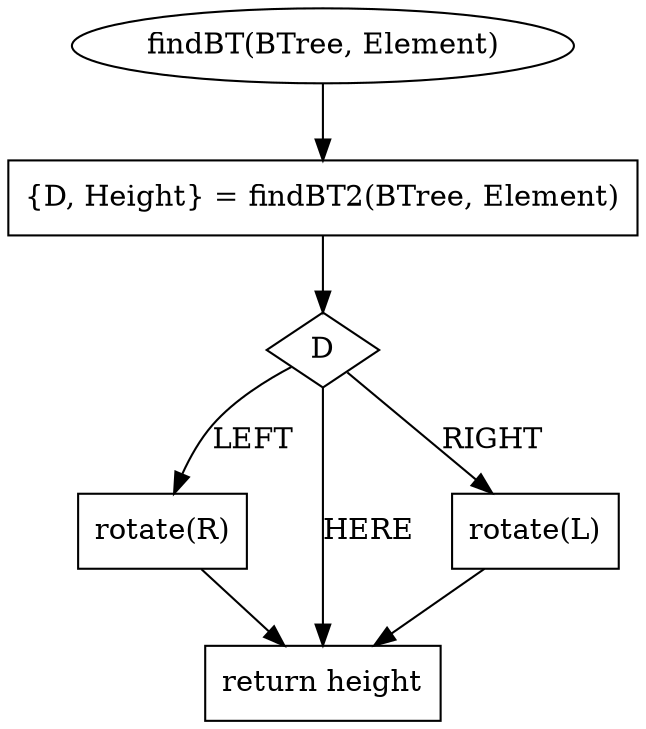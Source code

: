 digraph G{
node [shape = box];
find [label = "findBT(BTree, Element)" shape = ellipse]
find -> find2
find2 [label = "{D, Height} = findBT2(BTree, Element)"]
find2 -> a1
a1 [label = "D" shape = diamond]
a1 -> nleft[label = "LEFT"]
a1 -> return [label = "HERE"]
a1 -> nright[label = "RIGHT"]

nleft -> return
nleft [label = "rotate(R)"]
nright [label = "rotate(L)"]
nright -> return
return [label = "return height"]
}